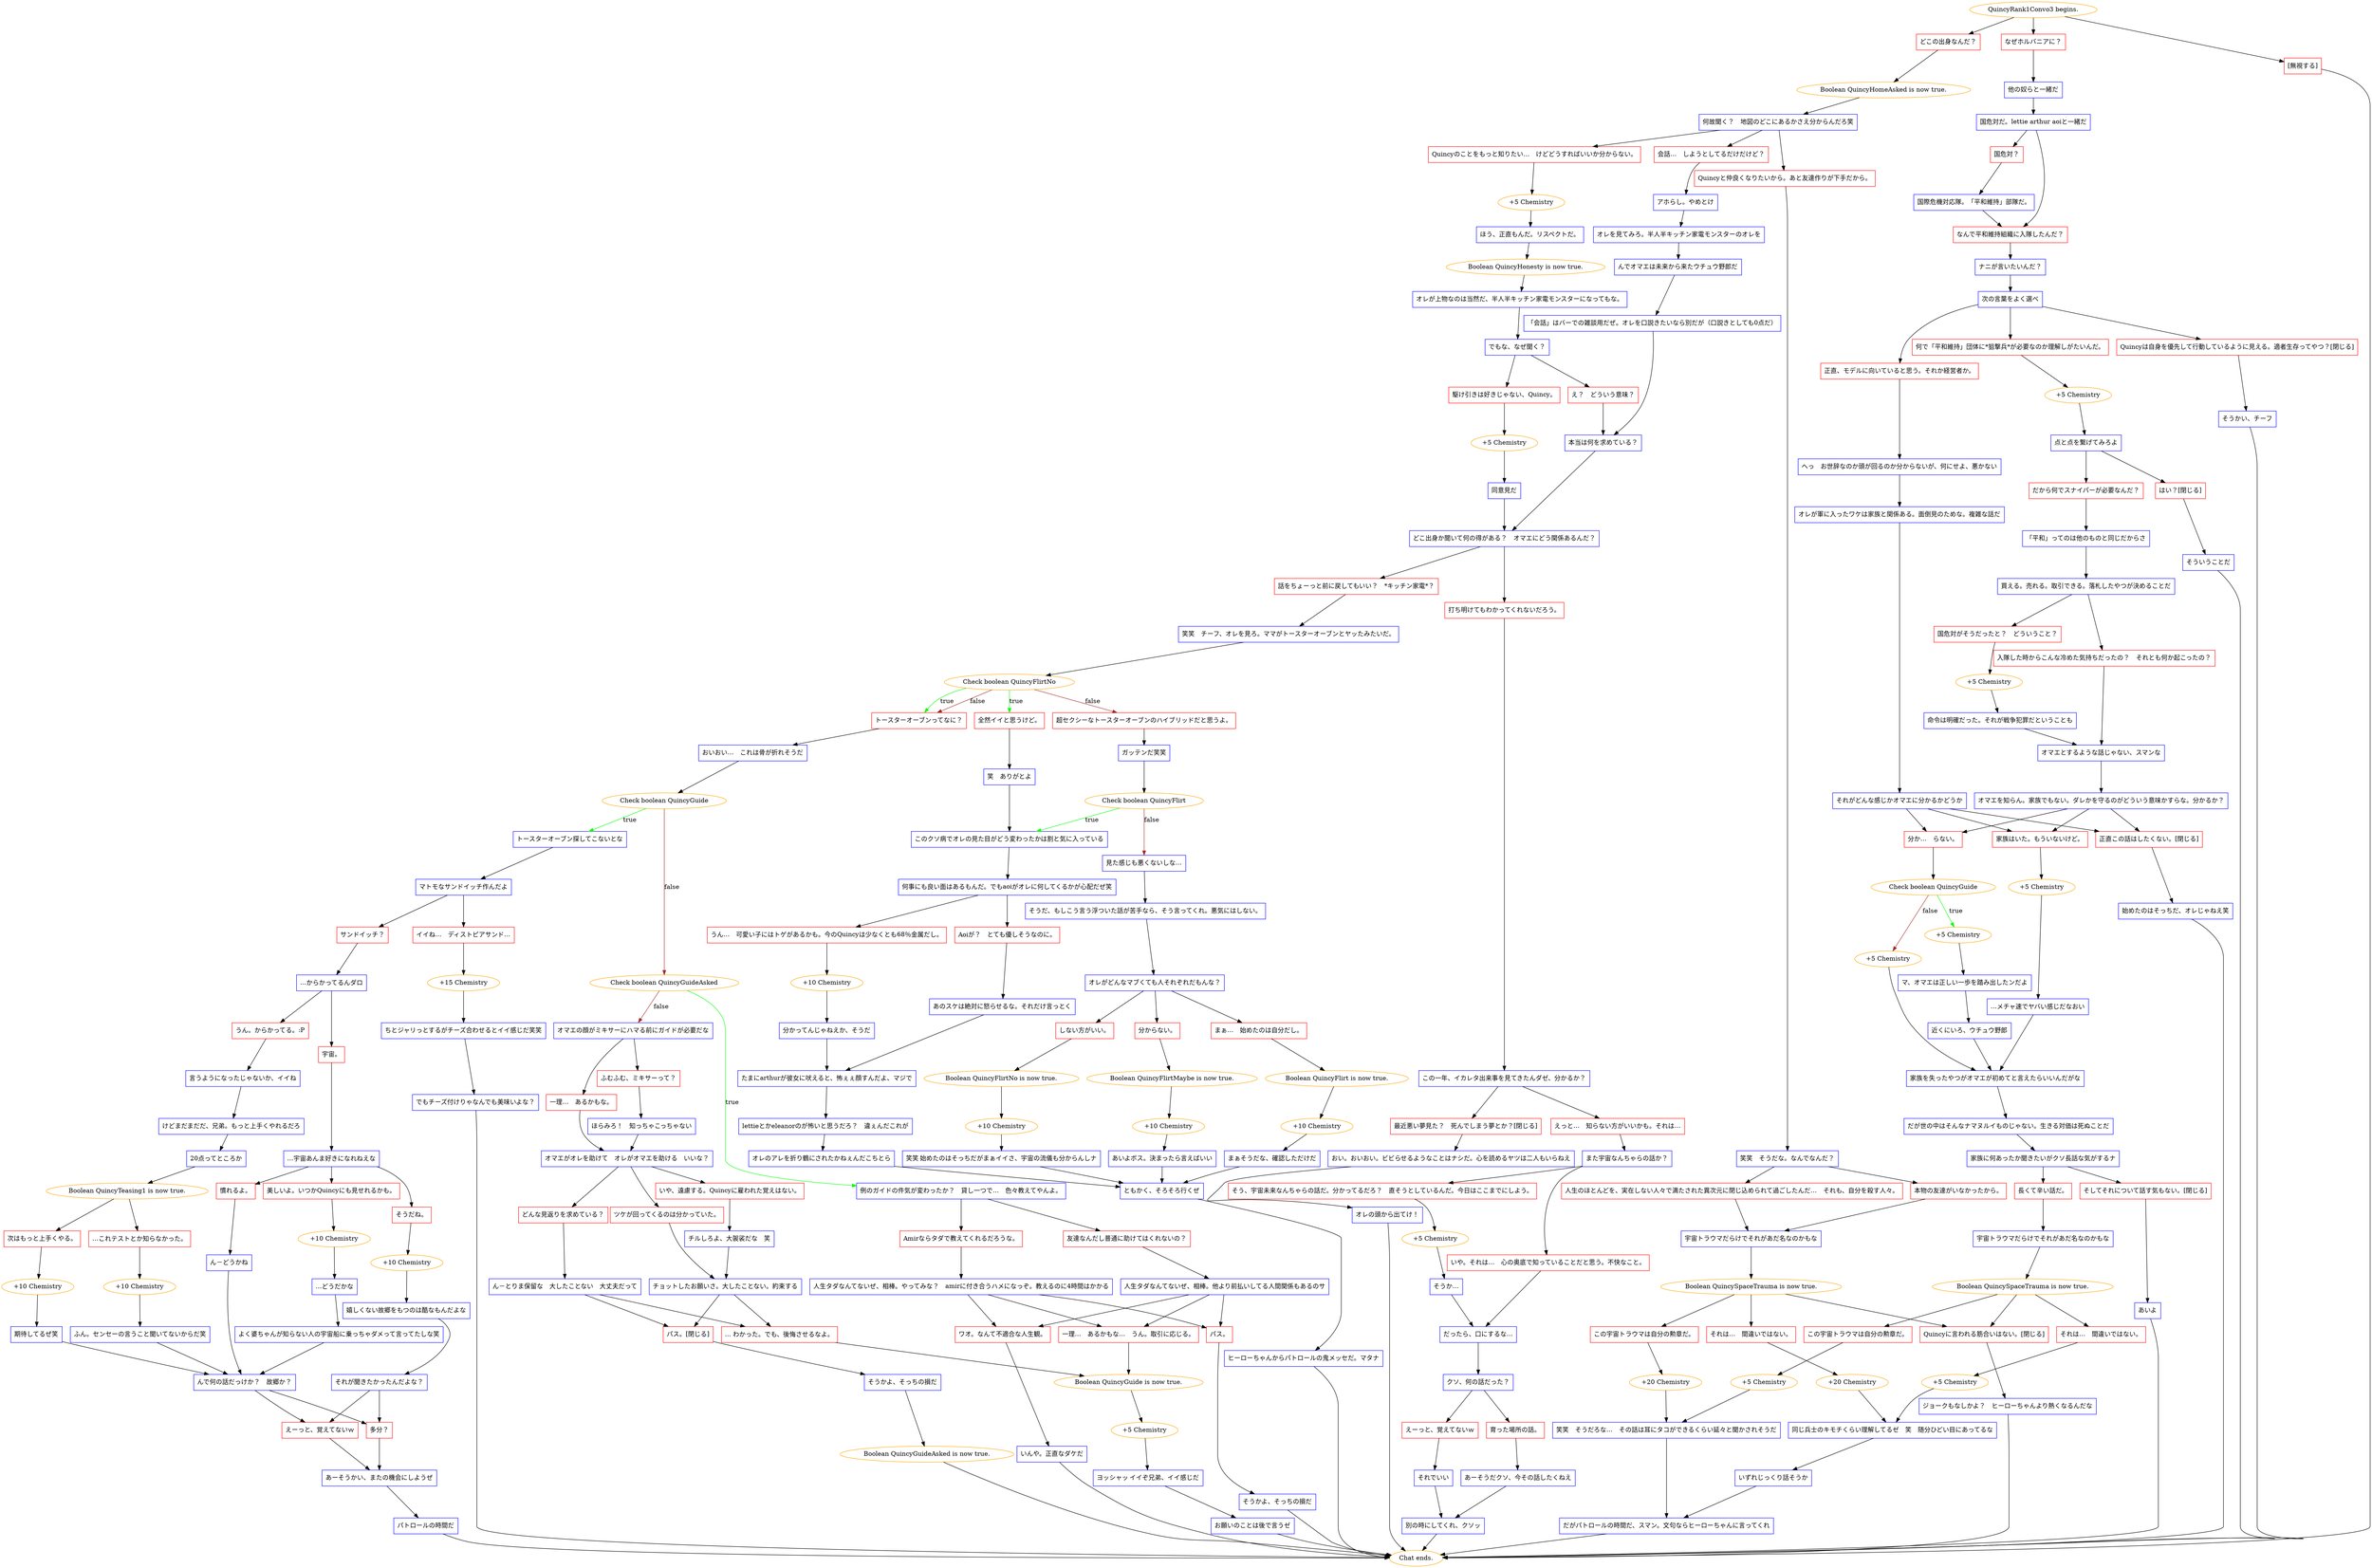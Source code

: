 digraph {
	"QuincyRank1Convo3 begins." [color=orange];
		"QuincyRank1Convo3 begins." -> j2258788418;
		"QuincyRank1Convo3 begins." -> j1948777557;
		"QuincyRank1Convo3 begins." -> j85835136;
	j2258788418 [label="どこの出身なんだ？",shape=box,color=red];
		j2258788418 -> j1800918798;
	j1948777557 [label="なぜホルバニアに？",shape=box,color=red];
		j1948777557 -> j2733279241;
	j85835136 [label="[無視する]",shape=box,color=red];
		j85835136 -> "Chat ends.";
	j1800918798 [label="Boolean QuincyHomeAsked is now true.",color=orange];
		j1800918798 -> j2915082703;
	j2733279241 [label="他の奴らと一緒だ",shape=box,color=blue];
		j2733279241 -> j1659158389;
	"Chat ends." [color=orange];
	j2915082703 [label="何故聞く？　地図のどこにあるかさえ分からんだろ笑",shape=box,color=blue];
		j2915082703 -> j1421079328;
		j2915082703 -> j406329329;
		j2915082703 -> j1458479973;
	j1659158389 [label="国危対だ。lettie arthur aoiと一緒だ",shape=box,color=blue];
		j1659158389 -> j3609798019;
		j1659158389 -> j1964380473;
	j1421079328 [label="会話…　しようとしてるだけだけど？",shape=box,color=red];
		j1421079328 -> j3921746272;
	j406329329 [label="Quincyのことをもっと知りたい…　けどどうすればいいか分からない。",shape=box,color=red];
		j406329329 -> j1711135361;
	j1458479973 [label="Quincyと仲良くなりたいから。あと友達作りが下手だから。",shape=box,color=red];
		j1458479973 -> j1130052807;
	j3609798019 [label="なんで平和維持組織に入隊したんだ？",shape=box,color=red];
		j3609798019 -> j3808984636;
	j1964380473 [label="国危対？",shape=box,color=red];
		j1964380473 -> j4024805572;
	j3921746272 [label="アホらし。やめとけ",shape=box,color=blue];
		j3921746272 -> j3739937999;
	j1711135361 [label="+5 Chemistry",color=orange];
		j1711135361 -> j1562187565;
	j1130052807 [label="笑笑　そうだな。なんでなんだ？",shape=box,color=blue];
		j1130052807 -> j2361458965;
		j1130052807 -> j3598501254;
	j3808984636 [label="ナニが言いたいんだ？",shape=box,color=blue];
		j3808984636 -> j1884738976;
	j4024805572 [label="国際危機対応隊。「平和維持」部隊だ。",shape=box,color=blue];
		j4024805572 -> j3609798019;
	j3739937999 [label="オレを見てみろ。半人半キッチン家電モンスターのオレを",shape=box,color=blue];
		j3739937999 -> j2876417430;
	j1562187565 [label="ほう、正直もんだ。リスペクトだ。",shape=box,color=blue];
		j1562187565 -> j1100914096;
	j2361458965 [label="本物の友達がいなかったから。",shape=box,color=red];
		j2361458965 -> j3617996293;
	j3598501254 [label="人生のほとんどを、実在しない人々で満たされた異次元に閉じ込められて過ごしたんだ…　それも、自分を殺す人々。",shape=box,color=red];
		j3598501254 -> j3617996293;
	j1884738976 [label="次の言葉をよく選べ",shape=box,color=blue];
		j1884738976 -> j617268544;
		j1884738976 -> j2819824641;
		j1884738976 -> j1791751563;
	j2876417430 [label="んでオマエは未来から来たウチュウ野郎だ",shape=box,color=blue];
		j2876417430 -> j2771713260;
	j1100914096 [label="Boolean QuincyHonesty is now true.",color=orange];
		j1100914096 -> j2469639005;
	j3617996293 [label="宇宙トラウマだらけでそれがあだ名なのかもな",shape=box,color=blue];
		j3617996293 -> j3679896852;
	j617268544 [label="正直、モデルに向いていると思う。それか経営者か。",shape=box,color=red];
		j617268544 -> j384459343;
	j2819824641 [label="何で「平和維持」団体に*狙撃兵*が必要なのか理解しがたいんだ。",shape=box,color=red];
		j2819824641 -> j3102435920;
	j1791751563 [label="Quincyは自身を優先して行動しているように見える。適者生存ってやつ？[閉じる]",shape=box,color=red];
		j1791751563 -> j835048294;
	j2771713260 [label="「会話」はバーでの雑談用だぜ。オレを口説きたいなら別だが（口説きとしても0点だ）",shape=box,color=blue];
		j2771713260 -> j2716644759;
	j2469639005 [label="オレが上物なのは当然だ、半人半キッチン家電モンスターになってもな。",shape=box,color=blue];
		j2469639005 -> j620820310;
	j3679896852 [label="Boolean QuincySpaceTrauma is now true.",color=orange];
		j3679896852 -> j1522837803;
		j3679896852 -> j898964753;
		j3679896852 -> j3115568818;
	j384459343 [label="へっ　お世辞なのか頭が回るのか分からないが、何にせよ、悪かない",shape=box,color=blue];
		j384459343 -> j2064905619;
	j3102435920 [label="+5 Chemistry",color=orange];
		j3102435920 -> j3746298947;
	j835048294 [label="そうかい、チーフ",shape=box,color=blue];
		j835048294 -> "Chat ends.";
	j2716644759 [label="本当は何を求めている？",shape=box,color=blue];
		j2716644759 -> j343118004;
	j620820310 [label="でもな、なぜ聞く？",shape=box,color=blue];
		j620820310 -> j1589712896;
		j620820310 -> j2316080924;
	j1522837803 [label="それは…　間違いではない。",shape=box,color=red];
		j1522837803 -> j3663309183;
	j898964753 [label="この宇宙トラウマは自分の勲章だ。",shape=box,color=red];
		j898964753 -> j2786074773;
	j3115568818 [label="Quincyに言われる筋合いはない。[閉じる]",shape=box,color=red];
		j3115568818 -> j3927286606;
	j2064905619 [label="オレが軍に入ったワケは家族と関係ある。面倒見のためな。複雑な話だ",shape=box,color=blue];
		j2064905619 -> j676575732;
	j3746298947 [label="点と点を繋げてみろよ",shape=box,color=blue];
		j3746298947 -> j2129742370;
		j3746298947 -> j2290484224;
	j343118004 [label="どこ出身か聞いて何の得がある？　オマエにどう関係あるんだ？",shape=box,color=blue];
		j343118004 -> j2004308005;
		j343118004 -> j514394943;
	j1589712896 [label="駆け引きは好きじゃない、Quincy。",shape=box,color=red];
		j1589712896 -> j3963196104;
	j2316080924 [label="え？　どういう意味？",shape=box,color=red];
		j2316080924 -> j2716644759;
	j3663309183 [label="+20 Chemistry",color=orange];
		j3663309183 -> j848187422;
	j2786074773 [label="+20 Chemistry",color=orange];
		j2786074773 -> j2120414607;
	j3927286606 [label="ジョークもなしかよ？　ヒーローちゃんより熱くなるんだな",shape=box,color=blue];
		j3927286606 -> "Chat ends.";
	j676575732 [label="それがどんな感じかオマエに分かるかどうか",shape=box,color=blue];
		j676575732 -> j1800749027;
		j676575732 -> j775152717;
		j676575732 -> j3139365640;
	j2129742370 [label="だから何でスナイパーが必要なんだ？",shape=box,color=red];
		j2129742370 -> j3951462792;
	j2290484224 [label="はい？[閉じる]",shape=box,color=red];
		j2290484224 -> j3240109247;
	j2004308005 [label="話をちょーっと前に戻してもいい？　*キッチン家電*？",shape=box,color=red];
		j2004308005 -> j2478267493;
	j514394943 [label="打ち明けてもわかってくれないだろう。",shape=box,color=red];
		j514394943 -> j798233036;
	j3963196104 [label="+5 Chemistry",color=orange];
		j3963196104 -> j696471749;
	j848187422 [label="同じ兵士のキモチくらい理解してるゼ　笑　随分ひどい目にあってるな",shape=box,color=blue];
		j848187422 -> j3821611537;
	j2120414607 [label="笑笑　そうだろな…　その話は耳にタコができるくらい延々と聞かされそうだ",shape=box,color=blue];
		j2120414607 -> j3700936523;
	j1800749027 [label="正直この話はしたくない。[閉じる]",shape=box,color=red];
		j1800749027 -> j187036949;
	j775152717 [label="分か…　らない。",shape=box,color=red];
		j775152717 -> j3586363487;
	j3139365640 [label="家族はいた。もういないけど。",shape=box,color=red];
		j3139365640 -> j3542558493;
	j3951462792 [label="「平和」ってのは他のものと同じだからさ",shape=box,color=blue];
		j3951462792 -> j3629070447;
	j3240109247 [label="そういうことだ",shape=box,color=blue];
		j3240109247 -> "Chat ends.";
	j2478267493 [label="笑笑　チーフ、オレを見ろ。ママがトースターオーブンとヤッたみたいだ。",shape=box,color=blue];
		j2478267493 -> j3131963049;
	j798233036 [label="この一年、イカレタ出来事を見てきたんダゼ、分かるか？",shape=box,color=blue];
		j798233036 -> j2509463827;
		j798233036 -> j2632277294;
	j696471749 [label="同意見だ",shape=box,color=blue];
		j696471749 -> j343118004;
	j3821611537 [label="いずれじっくり話そうか",shape=box,color=blue];
		j3821611537 -> j3700936523;
	j3700936523 [label="だがパトロールの時間だ、スマン。文句ならヒーローちゃんに言ってくれ",shape=box,color=blue];
		j3700936523 -> "Chat ends.";
	j187036949 [label="始めたのはそっちだ、オレじゃねえ笑",shape=box,color=blue];
		j187036949 -> "Chat ends.";
	j3586363487 [label="Check boolean QuincyGuide",color=orange];
		j3586363487 -> j1041586283 [label=true,color=green];
		j3586363487 -> j1057246302 [label=false,color=brown];
	j3542558493 [label="+5 Chemistry",color=orange];
		j3542558493 -> j398837495;
	j3629070447 [label="買える。売れる。取引できる。落札したやつが決めることだ",shape=box,color=blue];
		j3629070447 -> j716822751;
		j3629070447 -> j729680312;
	j3131963049 [label="Check boolean QuincyFlirtNo",color=orange];
		j3131963049 -> j3546376221 [label=true,color=green];
		j3131963049 -> j210857060 [label=true,color=green];
		j3131963049 -> j144997899 [label=false,color=brown];
		j3131963049 -> j3546376221 [label=false,color=brown];
	j2509463827 [label="最近悪い夢見た？　死んでしまう夢とか？[閉じる]",shape=box,color=red];
		j2509463827 -> j453125693;
	j2632277294 [label="えっと…　知らない方がいいかも。それは…",shape=box,color=red];
		j2632277294 -> j3787257326;
	j1041586283 [label="+5 Chemistry",color=orange];
		j1041586283 -> j2991467367;
	j1057246302 [label="+5 Chemistry",color=orange];
		j1057246302 -> j1650001159;
	j398837495 [label="…メチャ速でヤバい感じだなおい",shape=box,color=blue];
		j398837495 -> j1650001159;
	j716822751 [label="国危対がそうだったと？　どういうこと？",shape=box,color=red];
		j716822751 -> j1146555216;
	j729680312 [label="入隊した時からこんな冷めた気持ちだったの？　それとも何か起こったの？",shape=box,color=red];
		j729680312 -> j4152064583;
	j3546376221 [label="トースターオーブンってなに？",shape=box,color=red];
		j3546376221 -> j3877877378;
	j210857060 [label="全然イイと思うけど。",shape=box,color=red];
		j210857060 -> j1898508468;
	j144997899 [label="超セクシーなトースターオーブンのハイブリッドだと思うよ。",shape=box,color=red];
		j144997899 -> j3291438880;
	j453125693 [label="おい。おいおい。ビビらせるようなことはナシだ。心を読めるヤツは二人もいらねえ",shape=box,color=blue];
		j453125693 -> j3172623320;
	j3787257326 [label="また宇宙なんちゃらの話か？",shape=box,color=blue];
		j3787257326 -> j4006001576;
		j3787257326 -> j777121496;
	j2991467367 [label="マ、オマエは正しい一歩を踏み出したンだよ",shape=box,color=blue];
		j2991467367 -> j1480138611;
	j1650001159 [label="家族を失ったやつがオマエが初めてと言えたらいいんだがな",shape=box,color=blue];
		j1650001159 -> j1631900493;
	j1146555216 [label="+5 Chemistry",color=orange];
		j1146555216 -> j2004207535;
	j4152064583 [label="オマエとするような話じゃない、スマンな",shape=box,color=blue];
		j4152064583 -> j1759284550;
	j3877877378 [label="おいおい…　これは骨が折れそうだ",shape=box,color=blue];
		j3877877378 -> j4014483949;
	j1898508468 [label="笑　ありがとよ",shape=box,color=blue];
		j1898508468 -> j824901454;
	j3291438880 [label="ガッテンだ笑笑",shape=box,color=blue];
		j3291438880 -> j1762568003;
	j3172623320 [label="オレの頭から出てけ！",shape=box,color=blue];
		j3172623320 -> "Chat ends.";
	j4006001576 [label="いや。それは…　心の奥底で知っていることだと思う。不快なこと。",shape=box,color=red];
		j4006001576 -> j680830150;
	j777121496 [label="そう、宇宙未来なんちゃらの話だ。分かってるだろ？　直そうとしているんだ。今日はここまでにしよう。",shape=box,color=red];
		j777121496 -> j1776008091;
	j1480138611 [label="近くにいろ、ウチュウ野郎",shape=box,color=blue];
		j1480138611 -> j1650001159;
	j1631900493 [label="だが世の中はそんなナマヌルイものじゃない。生きる対価は死ぬことだ",shape=box,color=blue];
		j1631900493 -> j366577887;
	j2004207535 [label="命令は明確だった。それが戦争犯罪だということも",shape=box,color=blue];
		j2004207535 -> j4152064583;
	j1759284550 [label="オマエを知らん。家族でもない。ダレかを守るのがどういう意味かすらな。分かるか？",shape=box,color=blue];
		j1759284550 -> j1800749027;
		j1759284550 -> j775152717;
		j1759284550 -> j3139365640;
	j4014483949 [label="Check boolean QuincyGuide",color=orange];
		j4014483949 -> j2842820294 [label=true,color=green];
		j4014483949 -> j1031253303 [label=false,color=brown];
	j824901454 [label="このクソ病でオレの見た目がどう変わったかは割と気に入っている",shape=box,color=blue];
		j824901454 -> j3182394490;
	j1762568003 [label="Check boolean QuincyFlirt",color=orange];
		j1762568003 -> j824901454 [label=true,color=green];
		j1762568003 -> j4201664537 [label=false,color=brown];
	j680830150 [label="だったら、口にするな…",shape=box,color=blue];
		j680830150 -> j3380151687;
	j1776008091 [label="+5 Chemistry",color=orange];
		j1776008091 -> j2258294684;
	j366577887 [label="家族に何あったか聞きたいがクソ長話な気がするナ",shape=box,color=blue];
		j366577887 -> j3642169428;
		j366577887 -> j3550484795;
	j2842820294 [label="トースターオーブン探してこないとな",shape=box,color=blue];
		j2842820294 -> j3136881357;
	j1031253303 [label="Check boolean QuincyGuideAsked",color=orange];
		j1031253303 -> j1553238855 [label=true,color=green];
		j1031253303 -> j2862879410 [label=false,color=brown];
	j3182394490 [label="何事にも良い面はあるもんだ。でもaoiがオレに何してくるかが心配だぜ笑",shape=box,color=blue];
		j3182394490 -> j1674794025;
		j3182394490 -> j71498197;
	j4201664537 [label="見た感じも悪くないしな…",shape=box,color=blue];
		j4201664537 -> j490995955;
	j3380151687 [label="クソ、何の話だった？",shape=box,color=blue];
		j3380151687 -> j2754751455;
		j3380151687 -> j4271084563;
	j2258294684 [label="そうか…",shape=box,color=blue];
		j2258294684 -> j680830150;
	j3642169428 [label="長くて辛い話だ。",shape=box,color=red];
		j3642169428 -> j1696785772;
	j3550484795 [label="そしてそれについて話す気もない。[閉じる]",shape=box,color=red];
		j3550484795 -> j1027775213;
	j3136881357 [label="マトモなサンドイッチ作んだよ",shape=box,color=blue];
		j3136881357 -> j3312185547;
		j3136881357 -> j1159296930;
	j1553238855 [label="例のガイドの件気が変わったか？　貸し一つで…　色々教えてやんよ。",shape=box,color=blue];
		j1553238855 -> j4235012722;
		j1553238855 -> j850891095;
	j2862879410 [label="オマエの顔がミキサーにハマる前にガイドが必要だな",shape=box,color=blue];
		j2862879410 -> j3917442535;
		j2862879410 -> j1683915521;
	j1674794025 [label="Aoiが？　とても優しそうなのに。",shape=box,color=red];
		j1674794025 -> j2313354185;
	j71498197 [label="うん…　可愛い子にはトゲがあるかも。今のQuincyは少なくとも68％金属だし。",shape=box,color=red];
		j71498197 -> j1951952958;
	j490995955 [label="そうだ、もしこう言う浮ついた話が苦手なら、そう言ってくれ。悪気にはしない。",shape=box,color=blue];
		j490995955 -> j974370837;
	j2754751455 [label="育った場所の話。",shape=box,color=red];
		j2754751455 -> j2087950902;
	j4271084563 [label="えーっと、覚えてないｗ",shape=box,color=red];
		j4271084563 -> j3065027388;
	j1696785772 [label="宇宙トラウマだらけでそれがあだ名なのかもな",shape=box,color=blue];
		j1696785772 -> j2966422384;
	j1027775213 [label="あいよ",shape=box,color=blue];
		j1027775213 -> "Chat ends.";
	j3312185547 [label="イイね…　ディストピアサンド…",shape=box,color=red];
		j3312185547 -> j1027505581;
	j1159296930 [label="サンドイッチ？",shape=box,color=red];
		j1159296930 -> j1958477229;
	j4235012722 [label="Amirならタダで教えてくれるだろうな。",shape=box,color=red];
		j4235012722 -> j390379382;
	j850891095 [label="友達なんだし普通に助けてはくれないの？",shape=box,color=red];
		j850891095 -> j3644515127;
	j3917442535 [label="ふむふむ、ミキサーって？",shape=box,color=red];
		j3917442535 -> j3430635137;
	j1683915521 [label="一理…　あるかもな。",shape=box,color=red];
		j1683915521 -> j69314469;
	j2313354185 [label="あのスケは絶対に怒らせるな。それだけ言っとく",shape=box,color=blue];
		j2313354185 -> j2172069432;
	j1951952958 [label="+10 Chemistry",color=orange];
		j1951952958 -> j2602623117;
	j974370837 [label="オレがどんなマブくても人それぞれだもんな？",shape=box,color=blue];
		j974370837 -> j2877433686;
		j974370837 -> j2204416038;
		j974370837 -> j4039216058;
	j2087950902 [label="あーそうだクソ、今その話したくねえ",shape=box,color=blue];
		j2087950902 -> j924184042;
	j3065027388 [label="それでいい",shape=box,color=blue];
		j3065027388 -> j924184042;
	j2966422384 [label="Boolean QuincySpaceTrauma is now true.",color=orange];
		j2966422384 -> j3480385031;
		j2966422384 -> j1001868691;
		j2966422384 -> j3115568818;
	j1027505581 [label="+15 Chemistry",color=orange];
		j1027505581 -> j3478532674;
	j1958477229 [label="…からかってるんダロ",shape=box,color=blue];
		j1958477229 -> j3604946650;
		j1958477229 -> j142756960;
	j390379382 [label="人生タダなんてないぜ、相棒。やってみな？　amirに付き合うハメになっぞ。教えるのに4時間はかかる",shape=box,color=blue];
		j390379382 -> j2558569056;
		j390379382 -> j2673510120;
		j390379382 -> j2454282646;
	j3644515127 [label="人生タダなんてないぜ、相棒。他より前払いしてる人間関係もあるのサ",shape=box,color=blue];
		j3644515127 -> j2558569056;
		j3644515127 -> j2673510120;
		j3644515127 -> j2454282646;
	j3430635137 [label="ほらみろ！　知っちゃこっちゃない",shape=box,color=blue];
		j3430635137 -> j69314469;
	j69314469 [label="オマエがオレを助けて　オレがオマエを助ける　いいな？",shape=box,color=blue];
		j69314469 -> j2053046498;
		j69314469 -> j1338327636;
		j69314469 -> j1191261867;
	j2172069432 [label="たまにarthurが彼女に吠えると、怖ぇぇ顔すんだよ、マジで",shape=box,color=blue];
		j2172069432 -> j1189314260;
	j2602623117 [label="分かってんじゃねえか、そうだ",shape=box,color=blue];
		j2602623117 -> j2172069432;
	j2877433686 [label="分からない。",shape=box,color=red];
		j2877433686 -> j2346681310;
	j2204416038 [label="まぁ…　始めたのは自分だし。",shape=box,color=red];
		j2204416038 -> j4187553435;
	j4039216058 [label="しない方がいい。",shape=box,color=red];
		j4039216058 -> j121551617;
	j924184042 [label="別の時にしてくれ、クソッ",shape=box,color=blue];
		j924184042 -> "Chat ends.";
	j3480385031 [label="それは…　間違いではない。",shape=box,color=red];
		j3480385031 -> j3123088564;
	j1001868691 [label="この宇宙トラウマは自分の勲章だ。",shape=box,color=red];
		j1001868691 -> j3340959652;
	j3478532674 [label="ちとジャリっとするがチーズ合わせるとイイ感じだ笑笑",shape=box,color=blue];
		j3478532674 -> j1300453707;
	j3604946650 [label="うん。からかってる。:P",shape=box,color=red];
		j3604946650 -> j1415475275;
	j142756960 [label="宇宙。",shape=box,color=red];
		j142756960 -> j1603965427;
	j2558569056 [label="一理…　あるかもな…　うん。取引に応じる。",shape=box,color=red];
		j2558569056 -> j82296114;
	j2673510120 [label="ワオ。なんて不適合な人生観。",shape=box,color=red];
		j2673510120 -> j2849821340;
	j2454282646 [label="パス。",shape=box,color=red];
		j2454282646 -> j580737224;
	j2053046498 [label="どんな見返りを求めている？",shape=box,color=red];
		j2053046498 -> j1243762439;
	j1338327636 [label="ツケが回ってくるのは分かっていた。",shape=box,color=red];
		j1338327636 -> j4067454987;
	j1191261867 [label="いや、遠慮する。Quincyに雇われた覚えはない。",shape=box,color=red];
		j1191261867 -> j359541879;
	j1189314260 [label="lettieとかeleanorのが怖いと思うだろ？　違ぇんだこれが",shape=box,color=blue];
		j1189314260 -> j2204098870;
	j2346681310 [label="Boolean QuincyFlirtMaybe is now true.",color=orange];
		j2346681310 -> j708525708;
	j4187553435 [label="Boolean QuincyFlirt is now true.",color=orange];
		j4187553435 -> j3483016955;
	j121551617 [label="Boolean QuincyFlirtNo is now true.",color=orange];
		j121551617 -> j2130473057;
	j3123088564 [label="+5 Chemistry",color=orange];
		j3123088564 -> j848187422;
	j3340959652 [label="+5 Chemistry",color=orange];
		j3340959652 -> j2120414607;
	j1300453707 [label="でもチーズ付けりゃなんでも美味いよな？",shape=box,color=blue];
		j1300453707 -> "Chat ends.";
	j1415475275 [label="言うようになったじゃないか、イイね",shape=box,color=blue];
		j1415475275 -> j2414949825;
	j1603965427 [label="…宇宙あんま好きになれねえな",shape=box,color=blue];
		j1603965427 -> j1412294232;
		j1603965427 -> j2393139436;
		j1603965427 -> j1132580221;
	j82296114 [label="Boolean QuincyGuide is now true.",color=orange];
		j82296114 -> j1301810148;
	j2849821340 [label="いんや。正直なダケだ",shape=box,color=blue];
		j2849821340 -> "Chat ends.";
	j580737224 [label="そうかよ、そっちの損だ",shape=box,color=blue];
		j580737224 -> "Chat ends.";
	j1243762439 [label="ん－とりま保留な　大したことない　大丈夫だって",shape=box,color=blue];
		j1243762439 -> j3874544071;
		j1243762439 -> j488977348;
	j4067454987 [label="チョットしたお願いさ。大したことない。約束する",shape=box,color=blue];
		j4067454987 -> j3874544071;
		j4067454987 -> j488977348;
	j359541879 [label="チルしろよ、大袈裟だな　笑",shape=box,color=blue];
		j359541879 -> j4067454987;
	j2204098870 [label="オレのアレを折り鶴にされたかねぇんだこちとら",shape=box,color=blue];
		j2204098870 -> j1161523198;
	j708525708 [label="+10 Chemistry",color=orange];
		j708525708 -> j3022031720;
	j3483016955 [label="+10 Chemistry",color=orange];
		j3483016955 -> j42688540;
	j2130473057 [label="+10 Chemistry",color=orange];
		j2130473057 -> j3114023002;
	j2414949825 [label="けどまだまだだ、兄弟。もっと上手くやれるだろ",shape=box,color=blue];
		j2414949825 -> j402749830;
	j1412294232 [label="そうだね。",shape=box,color=red];
		j1412294232 -> j2184910456;
	j2393139436 [label="慣れるよ。",shape=box,color=red];
		j2393139436 -> j3965639418;
	j1132580221 [label="美しいよ。いつかQuincyにも見せれるかも。",shape=box,color=red];
		j1132580221 -> j1091141415;
	j1301810148 [label="+5 Chemistry",color=orange];
		j1301810148 -> j3151153208;
	j3874544071 [label="... わかった。でも、後悔させるなよ。",shape=box,color=red];
		j3874544071 -> j82296114;
	j488977348 [label="パス。[閉じる]",shape=box,color=red];
		j488977348 -> j354456205;
	j1161523198 [label="ともかく、そろそろ行くぜ",shape=box,color=blue];
		j1161523198 -> j2971999100;
	j3022031720 [label="あいよボス。決まったら言えばいい",shape=box,color=blue];
		j3022031720 -> j1161523198;
	j42688540 [label="まぁそうだな、確認しただけだ",shape=box,color=blue];
		j42688540 -> j1161523198;
	j3114023002 [label="笑笑 始めたのはそっちだがまぁイイさ、宇宙の流儀も分からんしナ",shape=box,color=blue];
		j3114023002 -> j1161523198;
	j402749830 [label="20点ってところか",shape=box,color=blue];
		j402749830 -> j3740468514;
	j2184910456 [label="+10 Chemistry",color=orange];
		j2184910456 -> j4106371494;
	j3965639418 [label="ん－どうかね",shape=box,color=blue];
		j3965639418 -> j1469304643;
	j1091141415 [label="+10 Chemistry",color=orange];
		j1091141415 -> j1775664448;
	j3151153208 [label="ヨッシャッ イイぞ兄弟、イイ感じだ",shape=box,color=blue];
		j3151153208 -> j4105075239;
	j354456205 [label="そうかよ、そっちの損だ",shape=box,color=blue];
		j354456205 -> j4247241603;
	j2971999100 [label="ヒーローちゃんからパトロールの鬼メッセだ。マタナ",shape=box,color=blue];
		j2971999100 -> "Chat ends.";
	j3740468514 [label="Boolean QuincyTeasing1 is now true.",color=orange];
		j3740468514 -> j1135975119;
		j3740468514 -> j4074123019;
	j4106371494 [label="嬉しくない故郷をもつのは酷なもんだよな",shape=box,color=blue];
		j4106371494 -> j2559844423;
	j1469304643 [label="んで何の話だっけか？　故郷か？",shape=box,color=blue];
		j1469304643 -> j257841352;
		j1469304643 -> j3354014745;
	j1775664448 [label="…どうだかな",shape=box,color=blue];
		j1775664448 -> j3552157016;
	j4105075239 [label="お願いのことは後で言うゼ",shape=box,color=blue];
		j4105075239 -> "Chat ends.";
	j4247241603 [label="Boolean QuincyGuideAsked is now true.",color=orange];
		j4247241603 -> "Chat ends.";
	j1135975119 [label="次はもっと上手くやる。",shape=box,color=red];
		j1135975119 -> j3824580880;
	j4074123019 [label="…これテストとか知らなかった。",shape=box,color=red];
		j4074123019 -> j1404210703;
	j2559844423 [label="それが聞きたかったんだよな？",shape=box,color=blue];
		j2559844423 -> j257841352;
		j2559844423 -> j3354014745;
	j257841352 [label="多分？",shape=box,color=red];
		j257841352 -> j1544550248;
	j3354014745 [label="えーっと、覚えてないｗ",shape=box,color=red];
		j3354014745 -> j1544550248;
	j3552157016 [label="よく婆ちゃんが知らない人の宇宙船に乗っちゃダメって言ってたしな笑",shape=box,color=blue];
		j3552157016 -> j1469304643;
	j3824580880 [label="+10 Chemistry",color=orange];
		j3824580880 -> j2737128661;
	j1404210703 [label="+10 Chemistry",color=orange];
		j1404210703 -> j2339664460;
	j1544550248 [label="あーそうかい、またの機会にしようぜ",shape=box,color=blue];
		j1544550248 -> j1949725457;
	j2737128661 [label="期待してるぜ笑",shape=box,color=blue];
		j2737128661 -> j1469304643;
	j2339664460 [label="ふん。センセーの言うこと聞いてないからだ笑",shape=box,color=blue];
		j2339664460 -> j1469304643;
	j1949725457 [label="パトロールの時間だ",shape=box,color=blue];
		j1949725457 -> "Chat ends.";
}